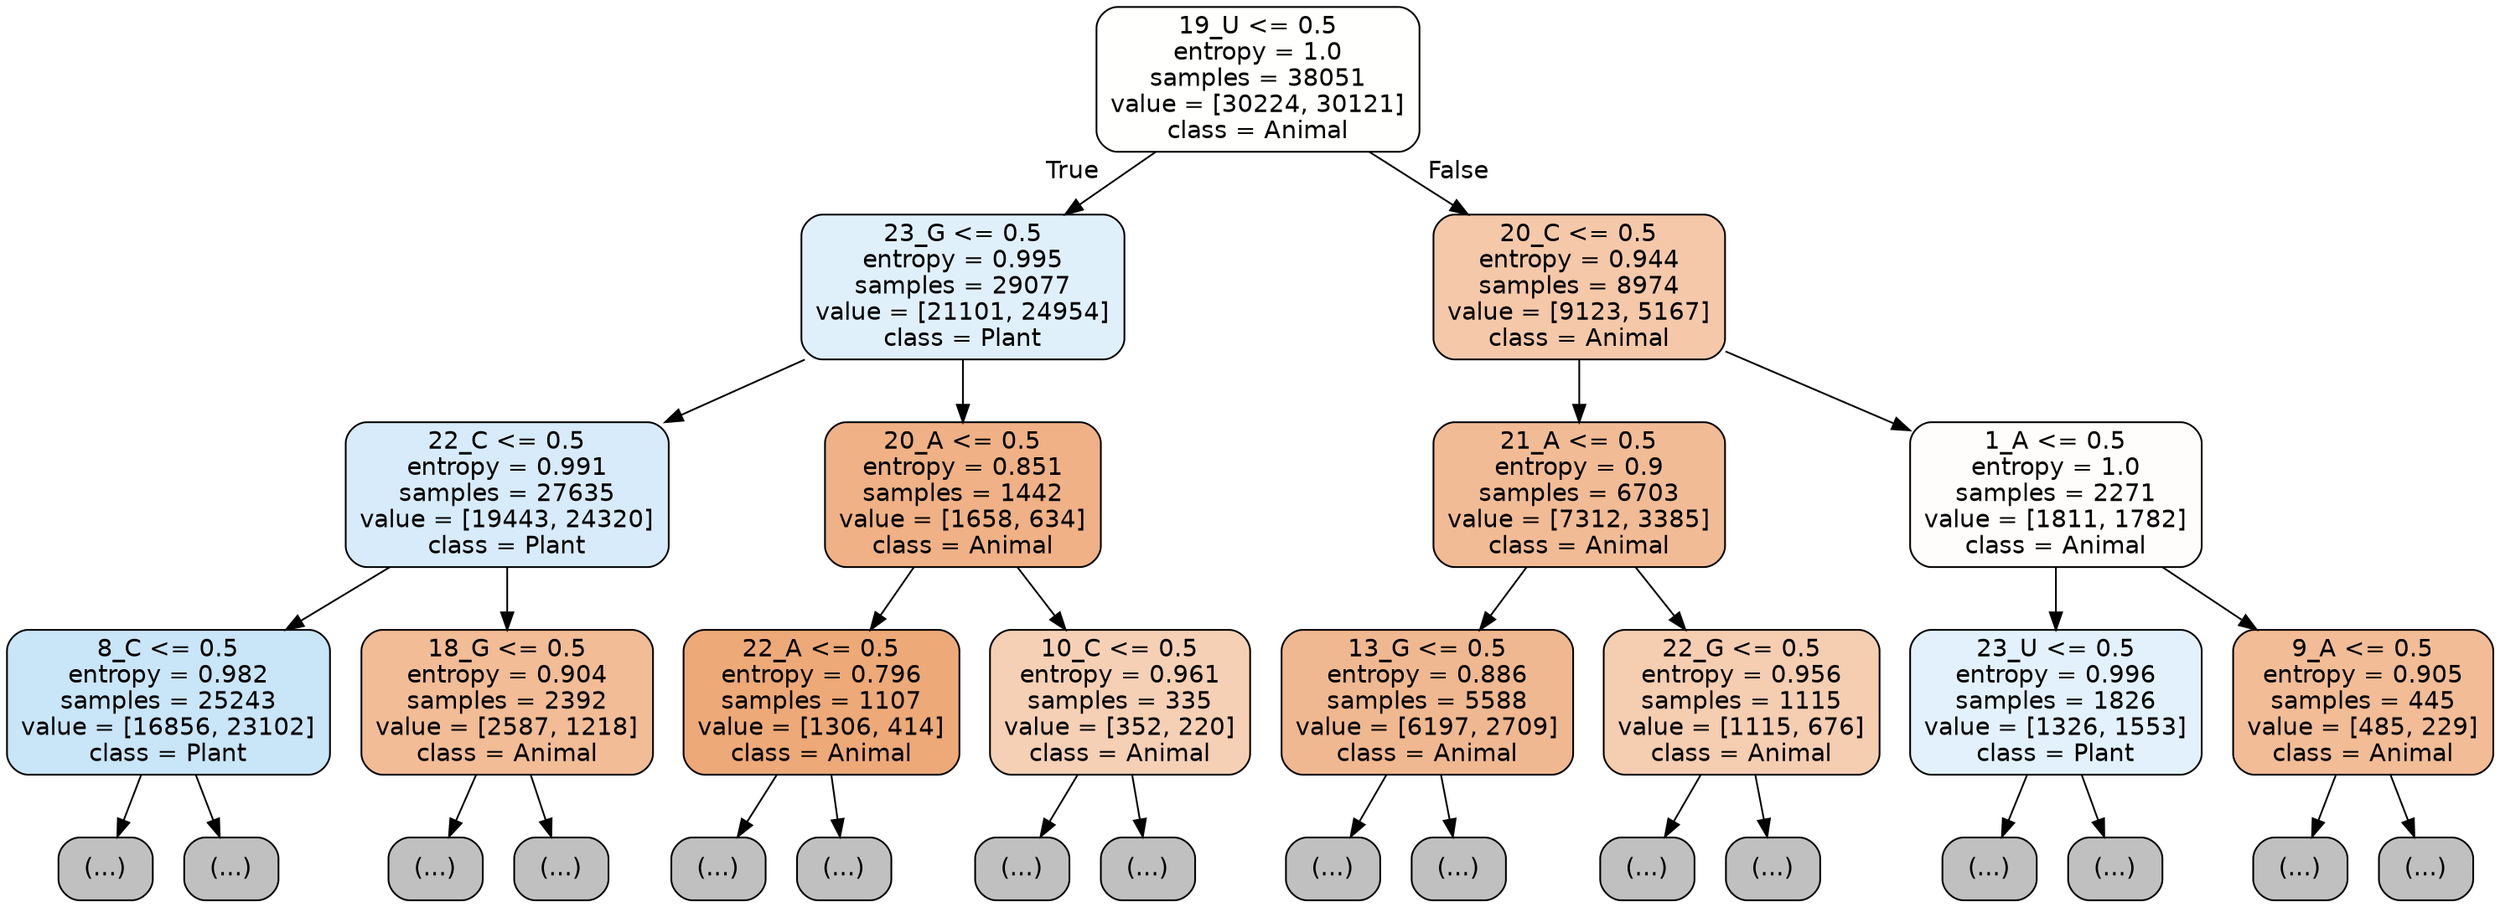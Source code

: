 digraph Tree {
node [shape=box, style="filled, rounded", color="black", fontname="helvetica"] ;
edge [fontname="helvetica"] ;
0 [label="19_U <= 0.5\nentropy = 1.0\nsamples = 38051\nvalue = [30224, 30121]\nclass = Animal", fillcolor="#fffffe"] ;
1 [label="23_G <= 0.5\nentropy = 0.995\nsamples = 29077\nvalue = [21101, 24954]\nclass = Plant", fillcolor="#e0f0fb"] ;
0 -> 1 [labeldistance=2.5, labelangle=45, headlabel="True"] ;
2 [label="22_C <= 0.5\nentropy = 0.991\nsamples = 27635\nvalue = [19443, 24320]\nclass = Plant", fillcolor="#d7ebfa"] ;
1 -> 2 ;
3 [label="8_C <= 0.5\nentropy = 0.982\nsamples = 25243\nvalue = [16856, 23102]\nclass = Plant", fillcolor="#c9e5f8"] ;
2 -> 3 ;
4 [label="(...)", fillcolor="#C0C0C0"] ;
3 -> 4 ;
8311 [label="(...)", fillcolor="#C0C0C0"] ;
3 -> 8311 ;
10640 [label="18_G <= 0.5\nentropy = 0.904\nsamples = 2392\nvalue = [2587, 1218]\nclass = Animal", fillcolor="#f1bc96"] ;
2 -> 10640 ;
10641 [label="(...)", fillcolor="#C0C0C0"] ;
10640 -> 10641 ;
11540 [label="(...)", fillcolor="#C0C0C0"] ;
10640 -> 11540 ;
11945 [label="20_A <= 0.5\nentropy = 0.851\nsamples = 1442\nvalue = [1658, 634]\nclass = Animal", fillcolor="#efb185"] ;
1 -> 11945 ;
11946 [label="22_A <= 0.5\nentropy = 0.796\nsamples = 1107\nvalue = [1306, 414]\nclass = Animal", fillcolor="#eda978"] ;
11945 -> 11946 ;
11947 [label="(...)", fillcolor="#C0C0C0"] ;
11946 -> 11947 ;
12268 [label="(...)", fillcolor="#C0C0C0"] ;
11946 -> 12268 ;
12335 [label="10_C <= 0.5\nentropy = 0.961\nsamples = 335\nvalue = [352, 220]\nclass = Animal", fillcolor="#f5d0b5"] ;
11945 -> 12335 ;
12336 [label="(...)", fillcolor="#C0C0C0"] ;
12335 -> 12336 ;
12449 [label="(...)", fillcolor="#C0C0C0"] ;
12335 -> 12449 ;
12486 [label="20_C <= 0.5\nentropy = 0.944\nsamples = 8974\nvalue = [9123, 5167]\nclass = Animal", fillcolor="#f4c8a9"] ;
0 -> 12486 [labeldistance=2.5, labelangle=-45, headlabel="False"] ;
12487 [label="21_A <= 0.5\nentropy = 0.9\nsamples = 6703\nvalue = [7312, 3385]\nclass = Animal", fillcolor="#f1bb95"] ;
12486 -> 12487 ;
12488 [label="13_G <= 0.5\nentropy = 0.886\nsamples = 5588\nvalue = [6197, 2709]\nclass = Animal", fillcolor="#f0b890"] ;
12487 -> 12488 ;
12489 [label="(...)", fillcolor="#C0C0C0"] ;
12488 -> 12489 ;
14568 [label="(...)", fillcolor="#C0C0C0"] ;
12488 -> 14568 ;
15295 [label="22_G <= 0.5\nentropy = 0.956\nsamples = 1115\nvalue = [1115, 676]\nclass = Animal", fillcolor="#f5cdb1"] ;
12487 -> 15295 ;
15296 [label="(...)", fillcolor="#C0C0C0"] ;
15295 -> 15296 ;
15833 [label="(...)", fillcolor="#C0C0C0"] ;
15295 -> 15833 ;
15902 [label="1_A <= 0.5\nentropy = 1.0\nsamples = 2271\nvalue = [1811, 1782]\nclass = Animal", fillcolor="#fffdfc"] ;
12486 -> 15902 ;
15903 [label="23_U <= 0.5\nentropy = 0.996\nsamples = 1826\nvalue = [1326, 1553]\nclass = Plant", fillcolor="#e2f1fb"] ;
15902 -> 15903 ;
15904 [label="(...)", fillcolor="#C0C0C0"] ;
15903 -> 15904 ;
16681 [label="(...)", fillcolor="#C0C0C0"] ;
15903 -> 16681 ;
16738 [label="9_A <= 0.5\nentropy = 0.905\nsamples = 445\nvalue = [485, 229]\nclass = Animal", fillcolor="#f1bc96"] ;
15902 -> 16738 ;
16739 [label="(...)", fillcolor="#C0C0C0"] ;
16738 -> 16739 ;
16946 [label="(...)", fillcolor="#C0C0C0"] ;
16738 -> 16946 ;
}